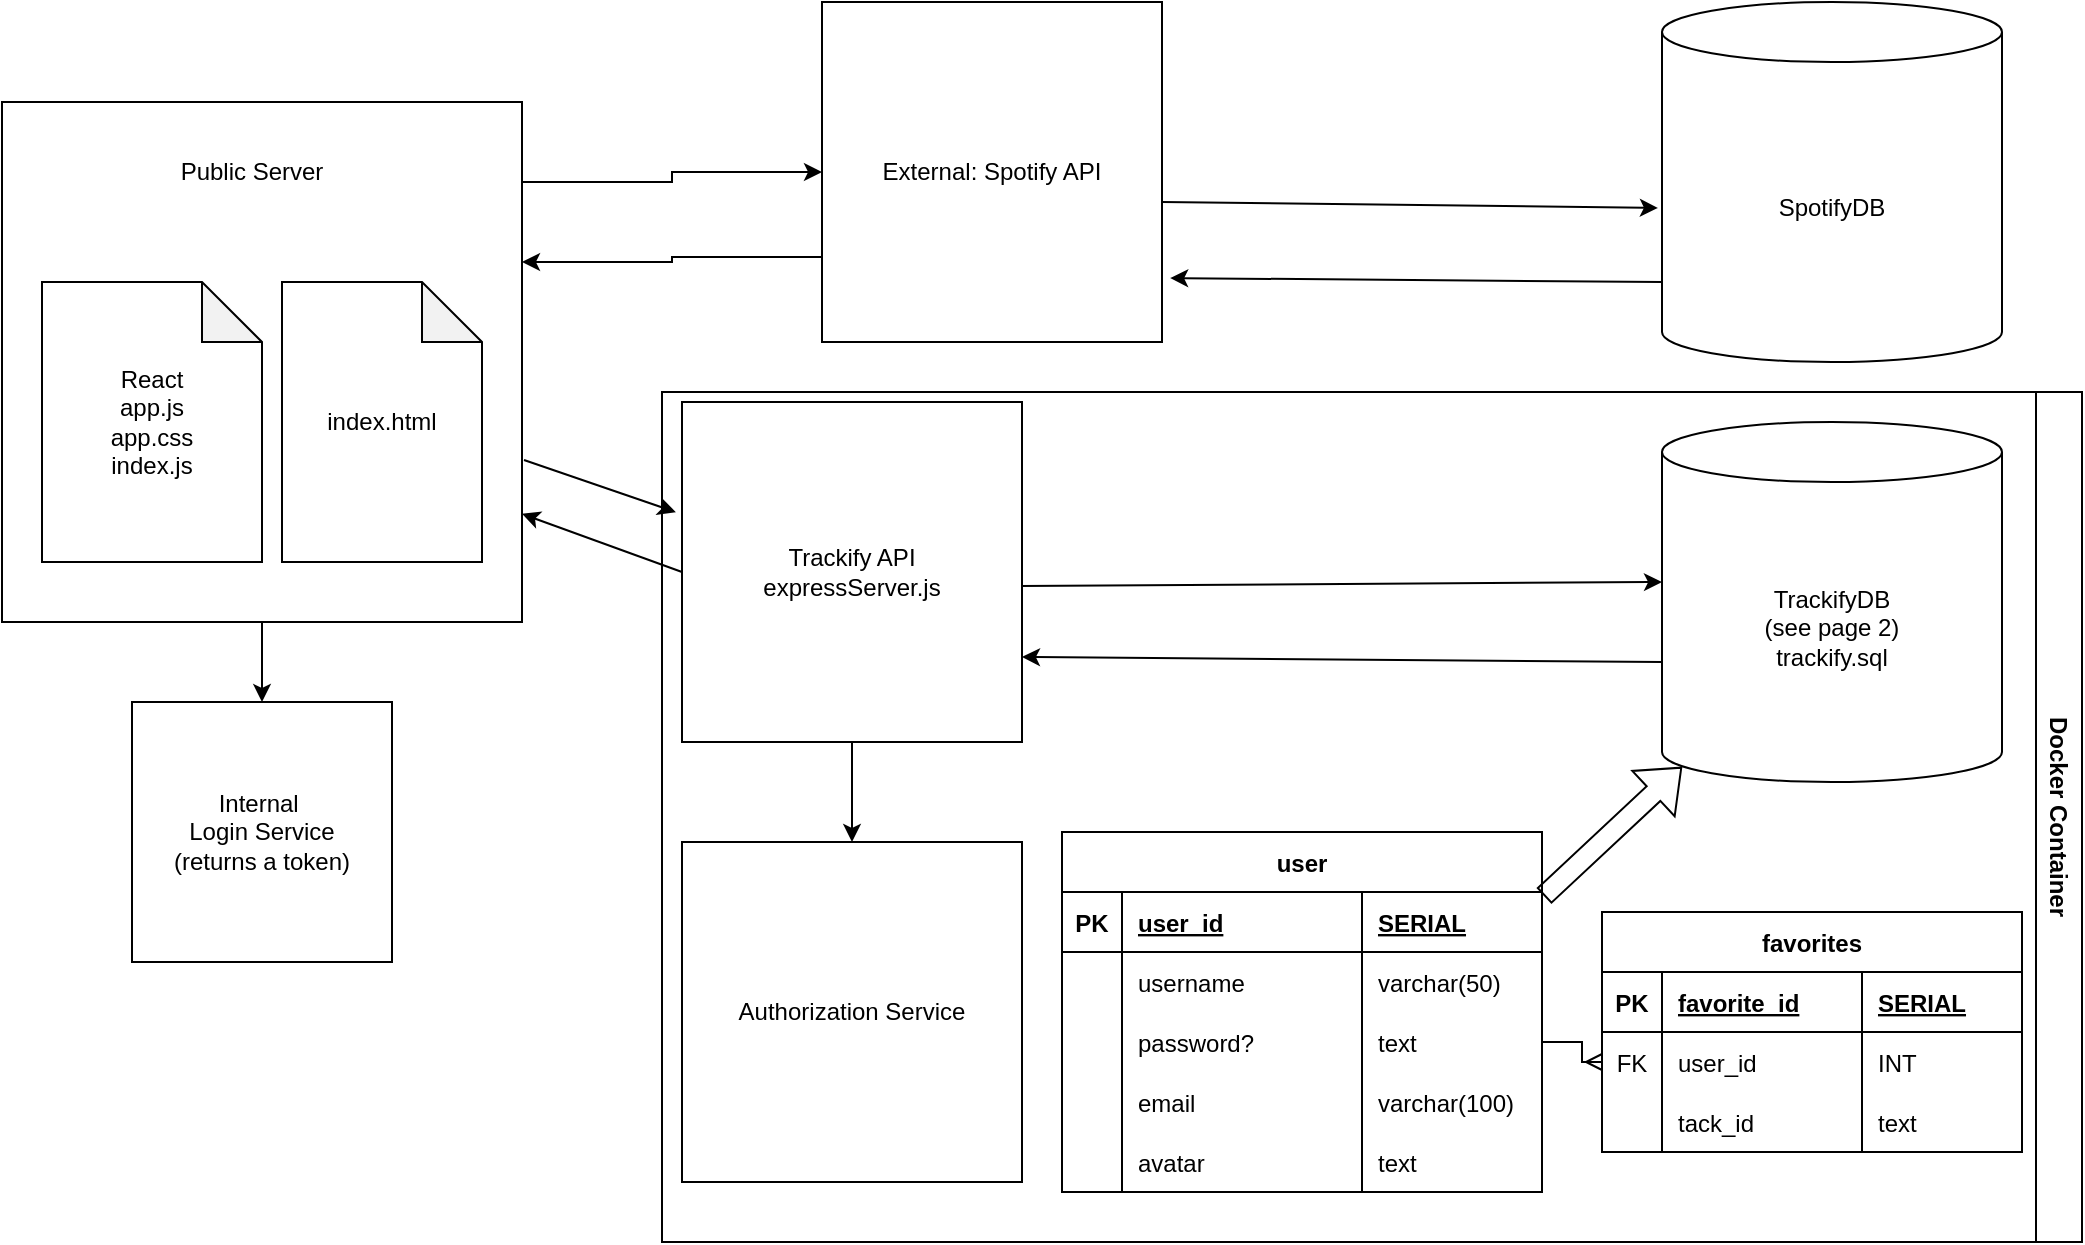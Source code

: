 <mxfile version="20.5.3" type="github">
  <diagram id="xBXHiPbxe0pEg8_zvZiM" name="Page-1">
    <mxGraphModel dx="1106" dy="526" grid="1" gridSize="10" guides="1" tooltips="1" connect="1" arrows="1" fold="1" page="1" pageScale="1" pageWidth="1100" pageHeight="850" math="0" shadow="0">
      <root>
        <mxCell id="0" />
        <mxCell id="1" parent="0" />
        <mxCell id="zZzXkrMOjfeOE-alvSMJ-1" value="" style="group" vertex="1" connectable="0" parent="1">
          <mxGeometry x="30" y="80" width="260" height="260" as="geometry" />
        </mxCell>
        <mxCell id="zZzXkrMOjfeOE-alvSMJ-2" value="" style="whiteSpace=wrap;html=1;aspect=fixed;" vertex="1" parent="zZzXkrMOjfeOE-alvSMJ-1">
          <mxGeometry width="260" height="260" as="geometry" />
        </mxCell>
        <mxCell id="zZzXkrMOjfeOE-alvSMJ-3" value="React&lt;br&gt;app.js&lt;br&gt;app.css&lt;br&gt;index.js" style="shape=note;whiteSpace=wrap;html=1;backgroundOutline=1;darkOpacity=0.05;" vertex="1" parent="zZzXkrMOjfeOE-alvSMJ-1">
          <mxGeometry x="20" y="90" width="110" height="140" as="geometry" />
        </mxCell>
        <mxCell id="zZzXkrMOjfeOE-alvSMJ-4" value="index.html" style="shape=note;whiteSpace=wrap;html=1;backgroundOutline=1;darkOpacity=0.05;" vertex="1" parent="zZzXkrMOjfeOE-alvSMJ-1">
          <mxGeometry x="140" y="90" width="100" height="140" as="geometry" />
        </mxCell>
        <mxCell id="zZzXkrMOjfeOE-alvSMJ-5" value="Public Server" style="text;html=1;strokeColor=none;fillColor=none;align=center;verticalAlign=middle;whiteSpace=wrap;rounded=0;" vertex="1" parent="zZzXkrMOjfeOE-alvSMJ-1">
          <mxGeometry x="80" y="20" width="90" height="30" as="geometry" />
        </mxCell>
        <mxCell id="zZzXkrMOjfeOE-alvSMJ-6" value="" style="endArrow=classic;html=1;rounded=0;entryX=0.5;entryY=0;entryDx=0;entryDy=0;" edge="1" parent="zZzXkrMOjfeOE-alvSMJ-1" target="zZzXkrMOjfeOE-alvSMJ-18">
          <mxGeometry width="50" height="50" relative="1" as="geometry">
            <mxPoint x="130" y="260" as="sourcePoint" />
            <mxPoint x="180" y="210" as="targetPoint" />
          </mxGeometry>
        </mxCell>
        <mxCell id="zZzXkrMOjfeOE-alvSMJ-7" style="edgeStyle=orthogonalEdgeStyle;rounded=0;orthogonalLoop=1;jettySize=auto;html=1;exitX=0;exitY=0.75;exitDx=0;exitDy=0;" edge="1" parent="1" source="zZzXkrMOjfeOE-alvSMJ-8">
          <mxGeometry relative="1" as="geometry">
            <mxPoint x="290.0" y="160.0" as="targetPoint" />
            <Array as="points">
              <mxPoint x="365" y="158" />
              <mxPoint x="365" y="160" />
              <mxPoint x="290" y="160" />
            </Array>
          </mxGeometry>
        </mxCell>
        <mxCell id="zZzXkrMOjfeOE-alvSMJ-8" value="External: Spotify API" style="whiteSpace=wrap;html=1;aspect=fixed;" vertex="1" parent="1">
          <mxGeometry x="440" y="30" width="170" height="170" as="geometry" />
        </mxCell>
        <mxCell id="zZzXkrMOjfeOE-alvSMJ-9" value="SpotifyDB" style="shape=cylinder3;whiteSpace=wrap;html=1;boundedLbl=1;backgroundOutline=1;size=15;" vertex="1" parent="1">
          <mxGeometry x="860" y="30" width="170" height="180" as="geometry" />
        </mxCell>
        <mxCell id="zZzXkrMOjfeOE-alvSMJ-10" value="TrackifyDB&lt;br&gt;(see page 2)&lt;br&gt;trackify.sql" style="shape=cylinder3;whiteSpace=wrap;html=1;boundedLbl=1;backgroundOutline=1;size=15;" vertex="1" parent="1">
          <mxGeometry x="860" y="240" width="170" height="180" as="geometry" />
        </mxCell>
        <mxCell id="zZzXkrMOjfeOE-alvSMJ-11" style="edgeStyle=orthogonalEdgeStyle;rounded=0;orthogonalLoop=1;jettySize=auto;html=1;" edge="1" parent="1" target="zZzXkrMOjfeOE-alvSMJ-8">
          <mxGeometry relative="1" as="geometry">
            <mxPoint x="290.0" y="120.0" as="sourcePoint" />
            <Array as="points">
              <mxPoint x="290" y="120" />
              <mxPoint x="365" y="120" />
              <mxPoint x="365" y="115" />
            </Array>
          </mxGeometry>
        </mxCell>
        <mxCell id="zZzXkrMOjfeOE-alvSMJ-12" value="" style="endArrow=classic;html=1;rounded=0;entryX=-0.018;entryY=0.324;entryDx=0;entryDy=0;entryPerimeter=0;" edge="1" parent="1" target="zZzXkrMOjfeOE-alvSMJ-57">
          <mxGeometry width="50" height="50" relative="1" as="geometry">
            <mxPoint x="291" y="259" as="sourcePoint" />
            <mxPoint x="341" y="209" as="targetPoint" />
          </mxGeometry>
        </mxCell>
        <mxCell id="zZzXkrMOjfeOE-alvSMJ-13" value="" style="endArrow=classic;html=1;rounded=0;entryX=1;entryY=0.792;entryDx=0;entryDy=0;entryPerimeter=0;exitX=0;exitY=0.5;exitDx=0;exitDy=0;" edge="1" parent="1" source="zZzXkrMOjfeOE-alvSMJ-57" target="zZzXkrMOjfeOE-alvSMJ-2">
          <mxGeometry width="50" height="50" relative="1" as="geometry">
            <mxPoint x="430" y="290" as="sourcePoint" />
            <mxPoint x="447.96" y="282.95" as="targetPoint" />
            <Array as="points" />
          </mxGeometry>
        </mxCell>
        <mxCell id="zZzXkrMOjfeOE-alvSMJ-14" value="" style="endArrow=classic;html=1;rounded=0;entryX=-0.012;entryY=0.572;entryDx=0;entryDy=0;entryPerimeter=0;" edge="1" parent="1" target="zZzXkrMOjfeOE-alvSMJ-9">
          <mxGeometry width="50" height="50" relative="1" as="geometry">
            <mxPoint x="610.0" y="130.0" as="sourcePoint" />
            <mxPoint x="660" y="80" as="targetPoint" />
          </mxGeometry>
        </mxCell>
        <mxCell id="zZzXkrMOjfeOE-alvSMJ-15" value="" style="endArrow=classic;html=1;rounded=0;exitX=0.994;exitY=0.541;exitDx=0;exitDy=0;exitPerimeter=0;" edge="1" parent="1" source="zZzXkrMOjfeOE-alvSMJ-57">
          <mxGeometry width="50" height="50" relative="1" as="geometry">
            <mxPoint x="610" y="320" as="sourcePoint" />
            <mxPoint x="860" y="320.0" as="targetPoint" />
          </mxGeometry>
        </mxCell>
        <mxCell id="zZzXkrMOjfeOE-alvSMJ-16" value="" style="endArrow=classic;html=1;rounded=0;entryX=1;entryY=0.75;entryDx=0;entryDy=0;" edge="1" parent="1" target="zZzXkrMOjfeOE-alvSMJ-57">
          <mxGeometry width="50" height="50" relative="1" as="geometry">
            <mxPoint x="860" y="360.0" as="sourcePoint" />
            <mxPoint x="910" y="310" as="targetPoint" />
          </mxGeometry>
        </mxCell>
        <mxCell id="zZzXkrMOjfeOE-alvSMJ-17" value="" style="endArrow=classic;html=1;rounded=0;entryX=1.024;entryY=0.812;entryDx=0;entryDy=0;entryPerimeter=0;" edge="1" parent="1" target="zZzXkrMOjfeOE-alvSMJ-8">
          <mxGeometry width="50" height="50" relative="1" as="geometry">
            <mxPoint x="860" y="170.0" as="sourcePoint" />
            <mxPoint x="910" y="120" as="targetPoint" />
          </mxGeometry>
        </mxCell>
        <mxCell id="zZzXkrMOjfeOE-alvSMJ-18" value="Internal&amp;nbsp;&lt;br&gt;Login Service&lt;br&gt;(returns a token)" style="whiteSpace=wrap;html=1;aspect=fixed;" vertex="1" parent="1">
          <mxGeometry x="95" y="380" width="130" height="130" as="geometry" />
        </mxCell>
        <mxCell id="zZzXkrMOjfeOE-alvSMJ-19" value="Docker Container" style="swimlane;horizontal=0;whiteSpace=wrap;html=1;rotation=-180;" vertex="1" parent="1">
          <mxGeometry x="360" y="225" width="710" height="425" as="geometry" />
        </mxCell>
        <mxCell id="zZzXkrMOjfeOE-alvSMJ-20" value="favorites" style="shape=table;startSize=30;container=1;collapsible=1;childLayout=tableLayout;fixedRows=1;rowLines=0;fontStyle=1;align=center;resizeLast=1;" vertex="1" parent="zZzXkrMOjfeOE-alvSMJ-19">
          <mxGeometry x="470" y="260" width="210" height="120" as="geometry" />
        </mxCell>
        <mxCell id="zZzXkrMOjfeOE-alvSMJ-21" value="" style="shape=tableRow;horizontal=0;startSize=0;swimlaneHead=0;swimlaneBody=0;fillColor=none;collapsible=0;dropTarget=0;points=[[0,0.5],[1,0.5]];portConstraint=eastwest;top=0;left=0;right=0;bottom=1;" vertex="1" parent="zZzXkrMOjfeOE-alvSMJ-20">
          <mxGeometry y="30" width="210" height="30" as="geometry" />
        </mxCell>
        <mxCell id="zZzXkrMOjfeOE-alvSMJ-22" value="PK" style="shape=partialRectangle;connectable=0;fillColor=none;top=0;left=0;bottom=0;right=0;fontStyle=1;overflow=hidden;" vertex="1" parent="zZzXkrMOjfeOE-alvSMJ-21">
          <mxGeometry width="30" height="30" as="geometry">
            <mxRectangle width="30" height="30" as="alternateBounds" />
          </mxGeometry>
        </mxCell>
        <mxCell id="zZzXkrMOjfeOE-alvSMJ-23" value="favorite_id" style="shape=partialRectangle;connectable=0;fillColor=none;top=0;left=0;bottom=0;right=0;align=left;spacingLeft=6;fontStyle=5;overflow=hidden;" vertex="1" parent="zZzXkrMOjfeOE-alvSMJ-21">
          <mxGeometry x="30" width="100" height="30" as="geometry">
            <mxRectangle width="100" height="30" as="alternateBounds" />
          </mxGeometry>
        </mxCell>
        <mxCell id="zZzXkrMOjfeOE-alvSMJ-24" value="SERIAL" style="shape=partialRectangle;connectable=0;fillColor=none;top=0;left=0;bottom=0;right=0;align=left;spacingLeft=6;fontStyle=5;overflow=hidden;" vertex="1" parent="zZzXkrMOjfeOE-alvSMJ-21">
          <mxGeometry x="130" width="80" height="30" as="geometry">
            <mxRectangle width="80" height="30" as="alternateBounds" />
          </mxGeometry>
        </mxCell>
        <mxCell id="zZzXkrMOjfeOE-alvSMJ-25" value="" style="shape=tableRow;horizontal=0;startSize=0;swimlaneHead=0;swimlaneBody=0;fillColor=none;collapsible=0;dropTarget=0;points=[[0,0.5],[1,0.5]];portConstraint=eastwest;top=0;left=0;right=0;bottom=0;" vertex="1" parent="zZzXkrMOjfeOE-alvSMJ-20">
          <mxGeometry y="60" width="210" height="30" as="geometry" />
        </mxCell>
        <mxCell id="zZzXkrMOjfeOE-alvSMJ-26" value="FK" style="shape=partialRectangle;connectable=0;fillColor=none;top=0;left=0;bottom=0;right=0;editable=1;overflow=hidden;" vertex="1" parent="zZzXkrMOjfeOE-alvSMJ-25">
          <mxGeometry width="30" height="30" as="geometry">
            <mxRectangle width="30" height="30" as="alternateBounds" />
          </mxGeometry>
        </mxCell>
        <mxCell id="zZzXkrMOjfeOE-alvSMJ-27" value="user_id" style="shape=partialRectangle;connectable=0;fillColor=none;top=0;left=0;bottom=0;right=0;align=left;spacingLeft=6;overflow=hidden;" vertex="1" parent="zZzXkrMOjfeOE-alvSMJ-25">
          <mxGeometry x="30" width="100" height="30" as="geometry">
            <mxRectangle width="100" height="30" as="alternateBounds" />
          </mxGeometry>
        </mxCell>
        <mxCell id="zZzXkrMOjfeOE-alvSMJ-28" value="INT" style="shape=partialRectangle;connectable=0;fillColor=none;top=0;left=0;bottom=0;right=0;align=left;spacingLeft=6;overflow=hidden;" vertex="1" parent="zZzXkrMOjfeOE-alvSMJ-25">
          <mxGeometry x="130" width="80" height="30" as="geometry">
            <mxRectangle width="80" height="30" as="alternateBounds" />
          </mxGeometry>
        </mxCell>
        <mxCell id="zZzXkrMOjfeOE-alvSMJ-29" value="" style="shape=tableRow;horizontal=0;startSize=0;swimlaneHead=0;swimlaneBody=0;fillColor=none;collapsible=0;dropTarget=0;points=[[0,0.5],[1,0.5]];portConstraint=eastwest;top=0;left=0;right=0;bottom=0;" vertex="1" parent="zZzXkrMOjfeOE-alvSMJ-20">
          <mxGeometry y="90" width="210" height="30" as="geometry" />
        </mxCell>
        <mxCell id="zZzXkrMOjfeOE-alvSMJ-30" value="" style="shape=partialRectangle;connectable=0;fillColor=none;top=0;left=0;bottom=0;right=0;editable=1;overflow=hidden;" vertex="1" parent="zZzXkrMOjfeOE-alvSMJ-29">
          <mxGeometry width="30" height="30" as="geometry">
            <mxRectangle width="30" height="30" as="alternateBounds" />
          </mxGeometry>
        </mxCell>
        <mxCell id="zZzXkrMOjfeOE-alvSMJ-31" value="tack_id" style="shape=partialRectangle;connectable=0;fillColor=none;top=0;left=0;bottom=0;right=0;align=left;spacingLeft=6;overflow=hidden;" vertex="1" parent="zZzXkrMOjfeOE-alvSMJ-29">
          <mxGeometry x="30" width="100" height="30" as="geometry">
            <mxRectangle width="100" height="30" as="alternateBounds" />
          </mxGeometry>
        </mxCell>
        <mxCell id="zZzXkrMOjfeOE-alvSMJ-32" value="text" style="shape=partialRectangle;connectable=0;fillColor=none;top=0;left=0;bottom=0;right=0;align=left;spacingLeft=6;overflow=hidden;" vertex="1" parent="zZzXkrMOjfeOE-alvSMJ-29">
          <mxGeometry x="130" width="80" height="30" as="geometry">
            <mxRectangle width="80" height="30" as="alternateBounds" />
          </mxGeometry>
        </mxCell>
        <mxCell id="zZzXkrMOjfeOE-alvSMJ-33" value="user" style="shape=table;startSize=30;container=1;collapsible=1;childLayout=tableLayout;fixedRows=1;rowLines=0;fontStyle=1;align=center;resizeLast=1;" vertex="1" parent="zZzXkrMOjfeOE-alvSMJ-19">
          <mxGeometry x="200" y="220" width="240" height="180" as="geometry" />
        </mxCell>
        <mxCell id="zZzXkrMOjfeOE-alvSMJ-34" value="" style="shape=tableRow;horizontal=0;startSize=0;swimlaneHead=0;swimlaneBody=0;fillColor=none;collapsible=0;dropTarget=0;points=[[0,0.5],[1,0.5]];portConstraint=eastwest;top=0;left=0;right=0;bottom=1;" vertex="1" parent="zZzXkrMOjfeOE-alvSMJ-33">
          <mxGeometry y="30" width="240" height="30" as="geometry" />
        </mxCell>
        <mxCell id="zZzXkrMOjfeOE-alvSMJ-35" value="PK" style="shape=partialRectangle;connectable=0;fillColor=none;top=0;left=0;bottom=0;right=0;fontStyle=1;overflow=hidden;" vertex="1" parent="zZzXkrMOjfeOE-alvSMJ-34">
          <mxGeometry width="30" height="30" as="geometry">
            <mxRectangle width="30" height="30" as="alternateBounds" />
          </mxGeometry>
        </mxCell>
        <mxCell id="zZzXkrMOjfeOE-alvSMJ-36" value="user_id" style="shape=partialRectangle;connectable=0;fillColor=none;top=0;left=0;bottom=0;right=0;align=left;spacingLeft=6;fontStyle=5;overflow=hidden;" vertex="1" parent="zZzXkrMOjfeOE-alvSMJ-34">
          <mxGeometry x="30" width="120" height="30" as="geometry">
            <mxRectangle width="120" height="30" as="alternateBounds" />
          </mxGeometry>
        </mxCell>
        <mxCell id="zZzXkrMOjfeOE-alvSMJ-37" value="SERIAL" style="shape=partialRectangle;connectable=0;fillColor=none;top=0;left=0;bottom=0;right=0;align=left;spacingLeft=6;fontStyle=5;overflow=hidden;" vertex="1" parent="zZzXkrMOjfeOE-alvSMJ-34">
          <mxGeometry x="150" width="90" height="30" as="geometry">
            <mxRectangle width="90" height="30" as="alternateBounds" />
          </mxGeometry>
        </mxCell>
        <mxCell id="zZzXkrMOjfeOE-alvSMJ-38" value="" style="shape=tableRow;horizontal=0;startSize=0;swimlaneHead=0;swimlaneBody=0;fillColor=none;collapsible=0;dropTarget=0;points=[[0,0.5],[1,0.5]];portConstraint=eastwest;top=0;left=0;right=0;bottom=0;" vertex="1" parent="zZzXkrMOjfeOE-alvSMJ-33">
          <mxGeometry y="60" width="240" height="30" as="geometry" />
        </mxCell>
        <mxCell id="zZzXkrMOjfeOE-alvSMJ-39" value="" style="shape=partialRectangle;connectable=0;fillColor=none;top=0;left=0;bottom=0;right=0;editable=1;overflow=hidden;" vertex="1" parent="zZzXkrMOjfeOE-alvSMJ-38">
          <mxGeometry width="30" height="30" as="geometry">
            <mxRectangle width="30" height="30" as="alternateBounds" />
          </mxGeometry>
        </mxCell>
        <mxCell id="zZzXkrMOjfeOE-alvSMJ-40" value="username" style="shape=partialRectangle;connectable=0;fillColor=none;top=0;left=0;bottom=0;right=0;align=left;spacingLeft=6;overflow=hidden;" vertex="1" parent="zZzXkrMOjfeOE-alvSMJ-38">
          <mxGeometry x="30" width="120" height="30" as="geometry">
            <mxRectangle width="120" height="30" as="alternateBounds" />
          </mxGeometry>
        </mxCell>
        <mxCell id="zZzXkrMOjfeOE-alvSMJ-41" value="varchar(50)" style="shape=partialRectangle;connectable=0;fillColor=none;top=0;left=0;bottom=0;right=0;align=left;spacingLeft=6;overflow=hidden;" vertex="1" parent="zZzXkrMOjfeOE-alvSMJ-38">
          <mxGeometry x="150" width="90" height="30" as="geometry">
            <mxRectangle width="90" height="30" as="alternateBounds" />
          </mxGeometry>
        </mxCell>
        <mxCell id="zZzXkrMOjfeOE-alvSMJ-42" value="" style="shape=tableRow;horizontal=0;startSize=0;swimlaneHead=0;swimlaneBody=0;fillColor=none;collapsible=0;dropTarget=0;points=[[0,0.5],[1,0.5]];portConstraint=eastwest;top=0;left=0;right=0;bottom=0;" vertex="1" parent="zZzXkrMOjfeOE-alvSMJ-33">
          <mxGeometry y="90" width="240" height="30" as="geometry" />
        </mxCell>
        <mxCell id="zZzXkrMOjfeOE-alvSMJ-43" value="" style="shape=partialRectangle;connectable=0;fillColor=none;top=0;left=0;bottom=0;right=0;editable=1;overflow=hidden;" vertex="1" parent="zZzXkrMOjfeOE-alvSMJ-42">
          <mxGeometry width="30" height="30" as="geometry">
            <mxRectangle width="30" height="30" as="alternateBounds" />
          </mxGeometry>
        </mxCell>
        <mxCell id="zZzXkrMOjfeOE-alvSMJ-44" value="password? " style="shape=partialRectangle;connectable=0;fillColor=none;top=0;left=0;bottom=0;right=0;align=left;spacingLeft=6;overflow=hidden;" vertex="1" parent="zZzXkrMOjfeOE-alvSMJ-42">
          <mxGeometry x="30" width="120" height="30" as="geometry">
            <mxRectangle width="120" height="30" as="alternateBounds" />
          </mxGeometry>
        </mxCell>
        <mxCell id="zZzXkrMOjfeOE-alvSMJ-45" value="text" style="shape=partialRectangle;connectable=0;fillColor=none;top=0;left=0;bottom=0;right=0;align=left;spacingLeft=6;overflow=hidden;" vertex="1" parent="zZzXkrMOjfeOE-alvSMJ-42">
          <mxGeometry x="150" width="90" height="30" as="geometry">
            <mxRectangle width="90" height="30" as="alternateBounds" />
          </mxGeometry>
        </mxCell>
        <mxCell id="zZzXkrMOjfeOE-alvSMJ-46" value="" style="shape=tableRow;horizontal=0;startSize=0;swimlaneHead=0;swimlaneBody=0;fillColor=none;collapsible=0;dropTarget=0;points=[[0,0.5],[1,0.5]];portConstraint=eastwest;top=0;left=0;right=0;bottom=0;" vertex="1" parent="zZzXkrMOjfeOE-alvSMJ-33">
          <mxGeometry y="120" width="240" height="30" as="geometry" />
        </mxCell>
        <mxCell id="zZzXkrMOjfeOE-alvSMJ-47" value="" style="shape=partialRectangle;connectable=0;fillColor=none;top=0;left=0;bottom=0;right=0;editable=1;overflow=hidden;" vertex="1" parent="zZzXkrMOjfeOE-alvSMJ-46">
          <mxGeometry width="30" height="30" as="geometry">
            <mxRectangle width="30" height="30" as="alternateBounds" />
          </mxGeometry>
        </mxCell>
        <mxCell id="zZzXkrMOjfeOE-alvSMJ-48" value="email" style="shape=partialRectangle;connectable=0;fillColor=none;top=0;left=0;bottom=0;right=0;align=left;spacingLeft=6;overflow=hidden;" vertex="1" parent="zZzXkrMOjfeOE-alvSMJ-46">
          <mxGeometry x="30" width="120" height="30" as="geometry">
            <mxRectangle width="120" height="30" as="alternateBounds" />
          </mxGeometry>
        </mxCell>
        <mxCell id="zZzXkrMOjfeOE-alvSMJ-49" value="varchar(100)" style="shape=partialRectangle;connectable=0;fillColor=none;top=0;left=0;bottom=0;right=0;align=left;spacingLeft=6;overflow=hidden;" vertex="1" parent="zZzXkrMOjfeOE-alvSMJ-46">
          <mxGeometry x="150" width="90" height="30" as="geometry">
            <mxRectangle width="90" height="30" as="alternateBounds" />
          </mxGeometry>
        </mxCell>
        <mxCell id="zZzXkrMOjfeOE-alvSMJ-50" style="shape=tableRow;horizontal=0;startSize=0;swimlaneHead=0;swimlaneBody=0;fillColor=none;collapsible=0;dropTarget=0;points=[[0,0.5],[1,0.5]];portConstraint=eastwest;top=0;left=0;right=0;bottom=0;" vertex="1" parent="zZzXkrMOjfeOE-alvSMJ-33">
          <mxGeometry y="150" width="240" height="30" as="geometry" />
        </mxCell>
        <mxCell id="zZzXkrMOjfeOE-alvSMJ-51" style="shape=partialRectangle;connectable=0;fillColor=none;top=0;left=0;bottom=0;right=0;editable=1;overflow=hidden;" vertex="1" parent="zZzXkrMOjfeOE-alvSMJ-50">
          <mxGeometry width="30" height="30" as="geometry">
            <mxRectangle width="30" height="30" as="alternateBounds" />
          </mxGeometry>
        </mxCell>
        <mxCell id="zZzXkrMOjfeOE-alvSMJ-52" value="avatar" style="shape=partialRectangle;connectable=0;fillColor=none;top=0;left=0;bottom=0;right=0;align=left;spacingLeft=6;overflow=hidden;" vertex="1" parent="zZzXkrMOjfeOE-alvSMJ-50">
          <mxGeometry x="30" width="120" height="30" as="geometry">
            <mxRectangle width="120" height="30" as="alternateBounds" />
          </mxGeometry>
        </mxCell>
        <mxCell id="zZzXkrMOjfeOE-alvSMJ-53" value="text" style="shape=partialRectangle;connectable=0;fillColor=none;top=0;left=0;bottom=0;right=0;align=left;spacingLeft=6;overflow=hidden;" vertex="1" parent="zZzXkrMOjfeOE-alvSMJ-50">
          <mxGeometry x="150" width="90" height="30" as="geometry">
            <mxRectangle width="90" height="30" as="alternateBounds" />
          </mxGeometry>
        </mxCell>
        <mxCell id="zZzXkrMOjfeOE-alvSMJ-54" style="edgeStyle=orthogonalEdgeStyle;rounded=0;orthogonalLoop=1;jettySize=auto;html=1;exitX=1;exitY=0.5;exitDx=0;exitDy=0;endArrow=ERmany;endFill=0;" edge="1" parent="zZzXkrMOjfeOE-alvSMJ-19" source="zZzXkrMOjfeOE-alvSMJ-42" target="zZzXkrMOjfeOE-alvSMJ-25">
          <mxGeometry relative="1" as="geometry" />
        </mxCell>
        <mxCell id="zZzXkrMOjfeOE-alvSMJ-55" value="Authorization Service" style="whiteSpace=wrap;html=1;aspect=fixed;" vertex="1" parent="zZzXkrMOjfeOE-alvSMJ-19">
          <mxGeometry x="10" y="225" width="170" height="170" as="geometry" />
        </mxCell>
        <mxCell id="zZzXkrMOjfeOE-alvSMJ-56" value="" style="shape=flexArrow;endArrow=classic;html=1;rounded=0;exitX=1.004;exitY=0.067;exitDx=0;exitDy=0;exitPerimeter=0;" edge="1" parent="zZzXkrMOjfeOE-alvSMJ-19" source="zZzXkrMOjfeOE-alvSMJ-34">
          <mxGeometry width="50" height="50" relative="1" as="geometry">
            <mxPoint x="460" y="237.5" as="sourcePoint" />
            <mxPoint x="510" y="187.5" as="targetPoint" />
          </mxGeometry>
        </mxCell>
        <mxCell id="zZzXkrMOjfeOE-alvSMJ-57" value="Trackify API&lt;br&gt;expressServer.js" style="whiteSpace=wrap;html=1;aspect=fixed;" vertex="1" parent="zZzXkrMOjfeOE-alvSMJ-19">
          <mxGeometry x="10" y="5" width="170" height="170" as="geometry" />
        </mxCell>
        <mxCell id="zZzXkrMOjfeOE-alvSMJ-58" value="" style="endArrow=classic;html=1;rounded=0;exitX=0.5;exitY=1;exitDx=0;exitDy=0;" edge="1" parent="zZzXkrMOjfeOE-alvSMJ-19" source="zZzXkrMOjfeOE-alvSMJ-57" target="zZzXkrMOjfeOE-alvSMJ-55">
          <mxGeometry width="50" height="50" relative="1" as="geometry">
            <mxPoint x="165" y="175" as="sourcePoint" />
            <mxPoint x="215" y="125" as="targetPoint" />
          </mxGeometry>
        </mxCell>
      </root>
    </mxGraphModel>
  </diagram>
</mxfile>

